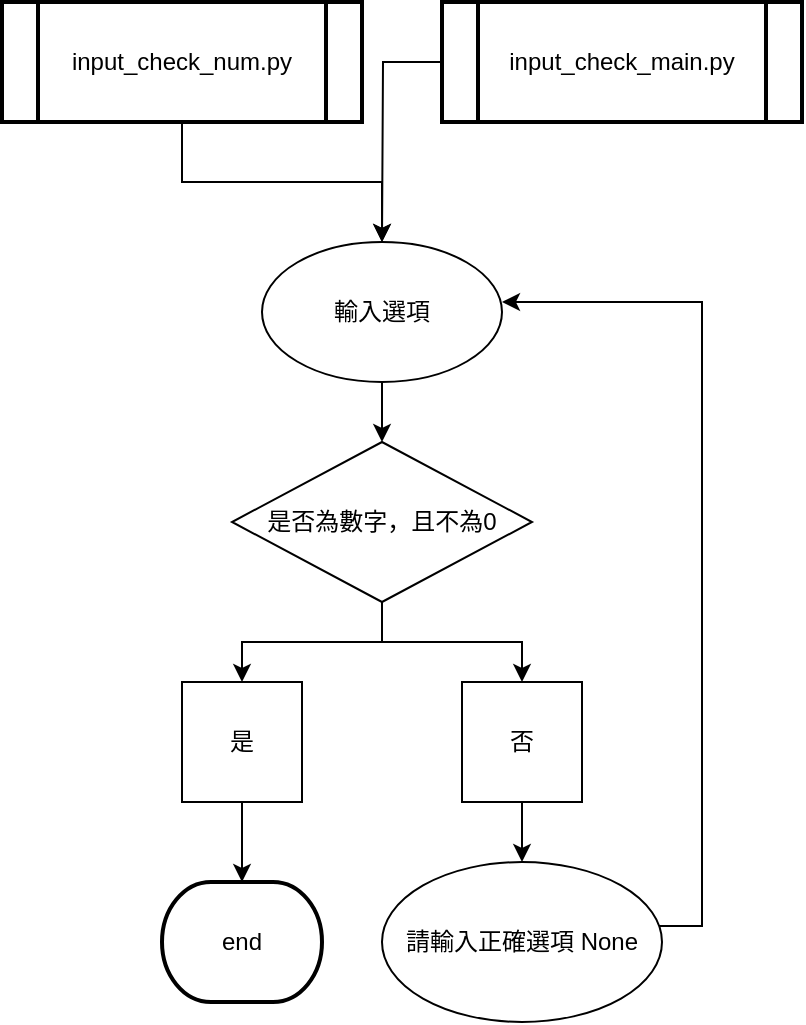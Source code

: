 <mxfile version="22.1.17" type="google">
  <diagram name="第 1 页" id="PhppDSbURscVBwo-q9fh">
    <mxGraphModel grid="1" page="1" gridSize="10" guides="1" tooltips="1" connect="1" arrows="1" fold="1" pageScale="1" pageWidth="827" pageHeight="1169" math="0" shadow="0">
      <root>
        <mxCell id="0" />
        <mxCell id="1" parent="0" />
        <mxCell id="_YRWIf631tJeQYDfdRAE-1" value="" style="edgeStyle=orthogonalEdgeStyle;rounded=0;orthogonalLoop=1;jettySize=auto;html=1;entryX=0.5;entryY=0;entryDx=0;entryDy=0;entryPerimeter=0;" edge="1" parent="1" source="_YRWIf631tJeQYDfdRAE-2">
          <mxGeometry relative="1" as="geometry">
            <mxPoint x="420" y="130" as="targetPoint" />
          </mxGeometry>
        </mxCell>
        <mxCell id="_YRWIf631tJeQYDfdRAE-2" value="&lt;font style=&quot;vertical-align: inherit;&quot;&gt;&lt;font style=&quot;vertical-align: inherit;&quot;&gt;&lt;font style=&quot;vertical-align: inherit;&quot;&gt;&lt;font style=&quot;vertical-align: inherit;&quot;&gt;input_check_main.py&lt;/font&gt;&lt;/font&gt;&lt;/font&gt;&lt;/font&gt;" style="shape=process;whiteSpace=wrap;html=1;backgroundOutline=1;strokeWidth=2;" vertex="1" parent="1">
          <mxGeometry x="450" y="10" width="180" height="60" as="geometry" />
        </mxCell>
        <mxCell id="_YRWIf631tJeQYDfdRAE-3" value="" style="edgeStyle=orthogonalEdgeStyle;rounded=0;orthogonalLoop=1;jettySize=auto;html=1;" edge="1" parent="1" source="_YRWIf631tJeQYDfdRAE-4" target="_YRWIf631tJeQYDfdRAE-7">
          <mxGeometry relative="1" as="geometry" />
        </mxCell>
        <mxCell id="_YRWIf631tJeQYDfdRAE-4" value="&lt;font style=&quot;vertical-align: inherit;&quot;&gt;&lt;font style=&quot;vertical-align: inherit;&quot;&gt;&lt;font style=&quot;vertical-align: inherit;&quot;&gt;&lt;font style=&quot;vertical-align: inherit;&quot;&gt;&lt;font style=&quot;vertical-align: inherit;&quot;&gt;&lt;font style=&quot;vertical-align: inherit;&quot;&gt;輸入選項&lt;/font&gt;&lt;/font&gt;&lt;/font&gt;&lt;/font&gt;&lt;/font&gt;&lt;/font&gt;" style="ellipse;whiteSpace=wrap;html=1;" vertex="1" parent="1">
          <mxGeometry x="360" y="130" width="120" height="70" as="geometry" />
        </mxCell>
        <mxCell id="_YRWIf631tJeQYDfdRAE-5" value="" style="edgeStyle=orthogonalEdgeStyle;rounded=0;orthogonalLoop=1;jettySize=auto;html=1;" edge="1" parent="1" source="_YRWIf631tJeQYDfdRAE-7" target="_YRWIf631tJeQYDfdRAE-9">
          <mxGeometry relative="1" as="geometry" />
        </mxCell>
        <mxCell id="_YRWIf631tJeQYDfdRAE-6" value="" style="edgeStyle=orthogonalEdgeStyle;rounded=0;orthogonalLoop=1;jettySize=auto;html=1;" edge="1" parent="1" source="_YRWIf631tJeQYDfdRAE-7" target="_YRWIf631tJeQYDfdRAE-11">
          <mxGeometry relative="1" as="geometry" />
        </mxCell>
        <mxCell id="_YRWIf631tJeQYDfdRAE-7" value="&lt;font style=&quot;vertical-align: inherit;&quot;&gt;&lt;font style=&quot;vertical-align: inherit;&quot;&gt;&lt;font style=&quot;vertical-align: inherit;&quot;&gt;&lt;font style=&quot;vertical-align: inherit;&quot;&gt;&lt;font style=&quot;vertical-align: inherit;&quot;&gt;&lt;font style=&quot;vertical-align: inherit;&quot;&gt;是否為數字，且不為0&lt;/font&gt;&lt;/font&gt;&lt;/font&gt;&lt;/font&gt;&lt;/font&gt;&lt;/font&gt;" style="rhombus;whiteSpace=wrap;html=1;" vertex="1" parent="1">
          <mxGeometry x="345" y="230" width="150" height="80" as="geometry" />
        </mxCell>
        <mxCell id="_YRWIf631tJeQYDfdRAE-8" value="" style="edgeStyle=orthogonalEdgeStyle;rounded=0;orthogonalLoop=1;jettySize=auto;html=1;entryX=0.5;entryY=0;entryDx=0;entryDy=0;entryPerimeter=0;" edge="1" parent="1" source="_YRWIf631tJeQYDfdRAE-9" target="_YRWIf631tJeQYDfdRAE-14">
          <mxGeometry relative="1" as="geometry">
            <mxPoint x="350" y="480" as="targetPoint" />
          </mxGeometry>
        </mxCell>
        <mxCell id="_YRWIf631tJeQYDfdRAE-9" value="&lt;font style=&quot;vertical-align: inherit;&quot;&gt;&lt;font style=&quot;vertical-align: inherit;&quot;&gt;是&lt;/font&gt;&lt;/font&gt;" style="whiteSpace=wrap;html=1;" vertex="1" parent="1">
          <mxGeometry x="320" y="350" width="60" height="60" as="geometry" />
        </mxCell>
        <mxCell id="_YRWIf631tJeQYDfdRAE-10" value="" style="edgeStyle=orthogonalEdgeStyle;rounded=0;orthogonalLoop=1;jettySize=auto;html=1;" edge="1" parent="1" source="_YRWIf631tJeQYDfdRAE-11" target="_YRWIf631tJeQYDfdRAE-13">
          <mxGeometry relative="1" as="geometry" />
        </mxCell>
        <mxCell id="_YRWIf631tJeQYDfdRAE-11" value="&lt;font style=&quot;vertical-align: inherit;&quot;&gt;&lt;font style=&quot;vertical-align: inherit;&quot;&gt;否&lt;/font&gt;&lt;/font&gt;" style="whiteSpace=wrap;html=1;" vertex="1" parent="1">
          <mxGeometry x="460" y="350" width="60" height="60" as="geometry" />
        </mxCell>
        <mxCell id="_YRWIf631tJeQYDfdRAE-12" value="" style="edgeStyle=orthogonalEdgeStyle;rounded=0;orthogonalLoop=1;jettySize=auto;html=1;entryX=1;entryY=0.5;entryDx=0;entryDy=0;exitX=0.979;exitY=0.4;exitDx=0;exitDy=0;exitPerimeter=0;" edge="1" parent="1" source="_YRWIf631tJeQYDfdRAE-13">
          <mxGeometry relative="1" as="geometry">
            <mxPoint x="560" y="515" as="sourcePoint" />
            <mxPoint x="480" y="160" as="targetPoint" />
            <Array as="points">
              <mxPoint x="580" y="472" />
              <mxPoint x="580" y="160" />
            </Array>
          </mxGeometry>
        </mxCell>
        <mxCell id="_YRWIf631tJeQYDfdRAE-13" value="&lt;font style=&quot;vertical-align: inherit;&quot;&gt;&lt;font style=&quot;vertical-align: inherit;&quot;&gt;請輸入正確選項 None&lt;/font&gt;&lt;/font&gt;" style="ellipse;whiteSpace=wrap;html=1;" vertex="1" parent="1">
          <mxGeometry x="420" y="440" width="140" height="80" as="geometry" />
        </mxCell>
        <mxCell id="_YRWIf631tJeQYDfdRAE-14" value="&lt;font style=&quot;vertical-align: inherit;&quot;&gt;&lt;font style=&quot;vertical-align: inherit;&quot;&gt;end&lt;/font&gt;&lt;/font&gt;" style="strokeWidth=2;html=1;shape=mxgraph.flowchart.terminator;whiteSpace=wrap;" vertex="1" parent="1">
          <mxGeometry x="310" y="450" width="80" height="60" as="geometry" />
        </mxCell>
        <mxCell id="_YRWIf631tJeQYDfdRAE-15" value="" style="edgeStyle=orthogonalEdgeStyle;rounded=0;orthogonalLoop=1;jettySize=auto;html=1;entryX=0.5;entryY=0;entryDx=0;entryDy=0;" edge="1" parent="1" source="_YRWIf631tJeQYDfdRAE-16" target="_YRWIf631tJeQYDfdRAE-4">
          <mxGeometry relative="1" as="geometry">
            <mxPoint x="145" y="130" as="targetPoint" />
          </mxGeometry>
        </mxCell>
        <mxCell id="_YRWIf631tJeQYDfdRAE-16" value="&lt;font style=&quot;vertical-align: inherit;&quot;&gt;&lt;font style=&quot;vertical-align: inherit;&quot;&gt;&lt;font style=&quot;vertical-align: inherit;&quot;&gt;&lt;font style=&quot;vertical-align: inherit;&quot;&gt;input_check_num.py&lt;/font&gt;&lt;/font&gt;&lt;/font&gt;&lt;/font&gt;" style="shape=process;whiteSpace=wrap;html=1;backgroundOutline=1;strokeWidth=2;" vertex="1" parent="1">
          <mxGeometry x="230" y="10" width="180" height="60" as="geometry" />
        </mxCell>
      </root>
    </mxGraphModel>
  </diagram>
</mxfile>
